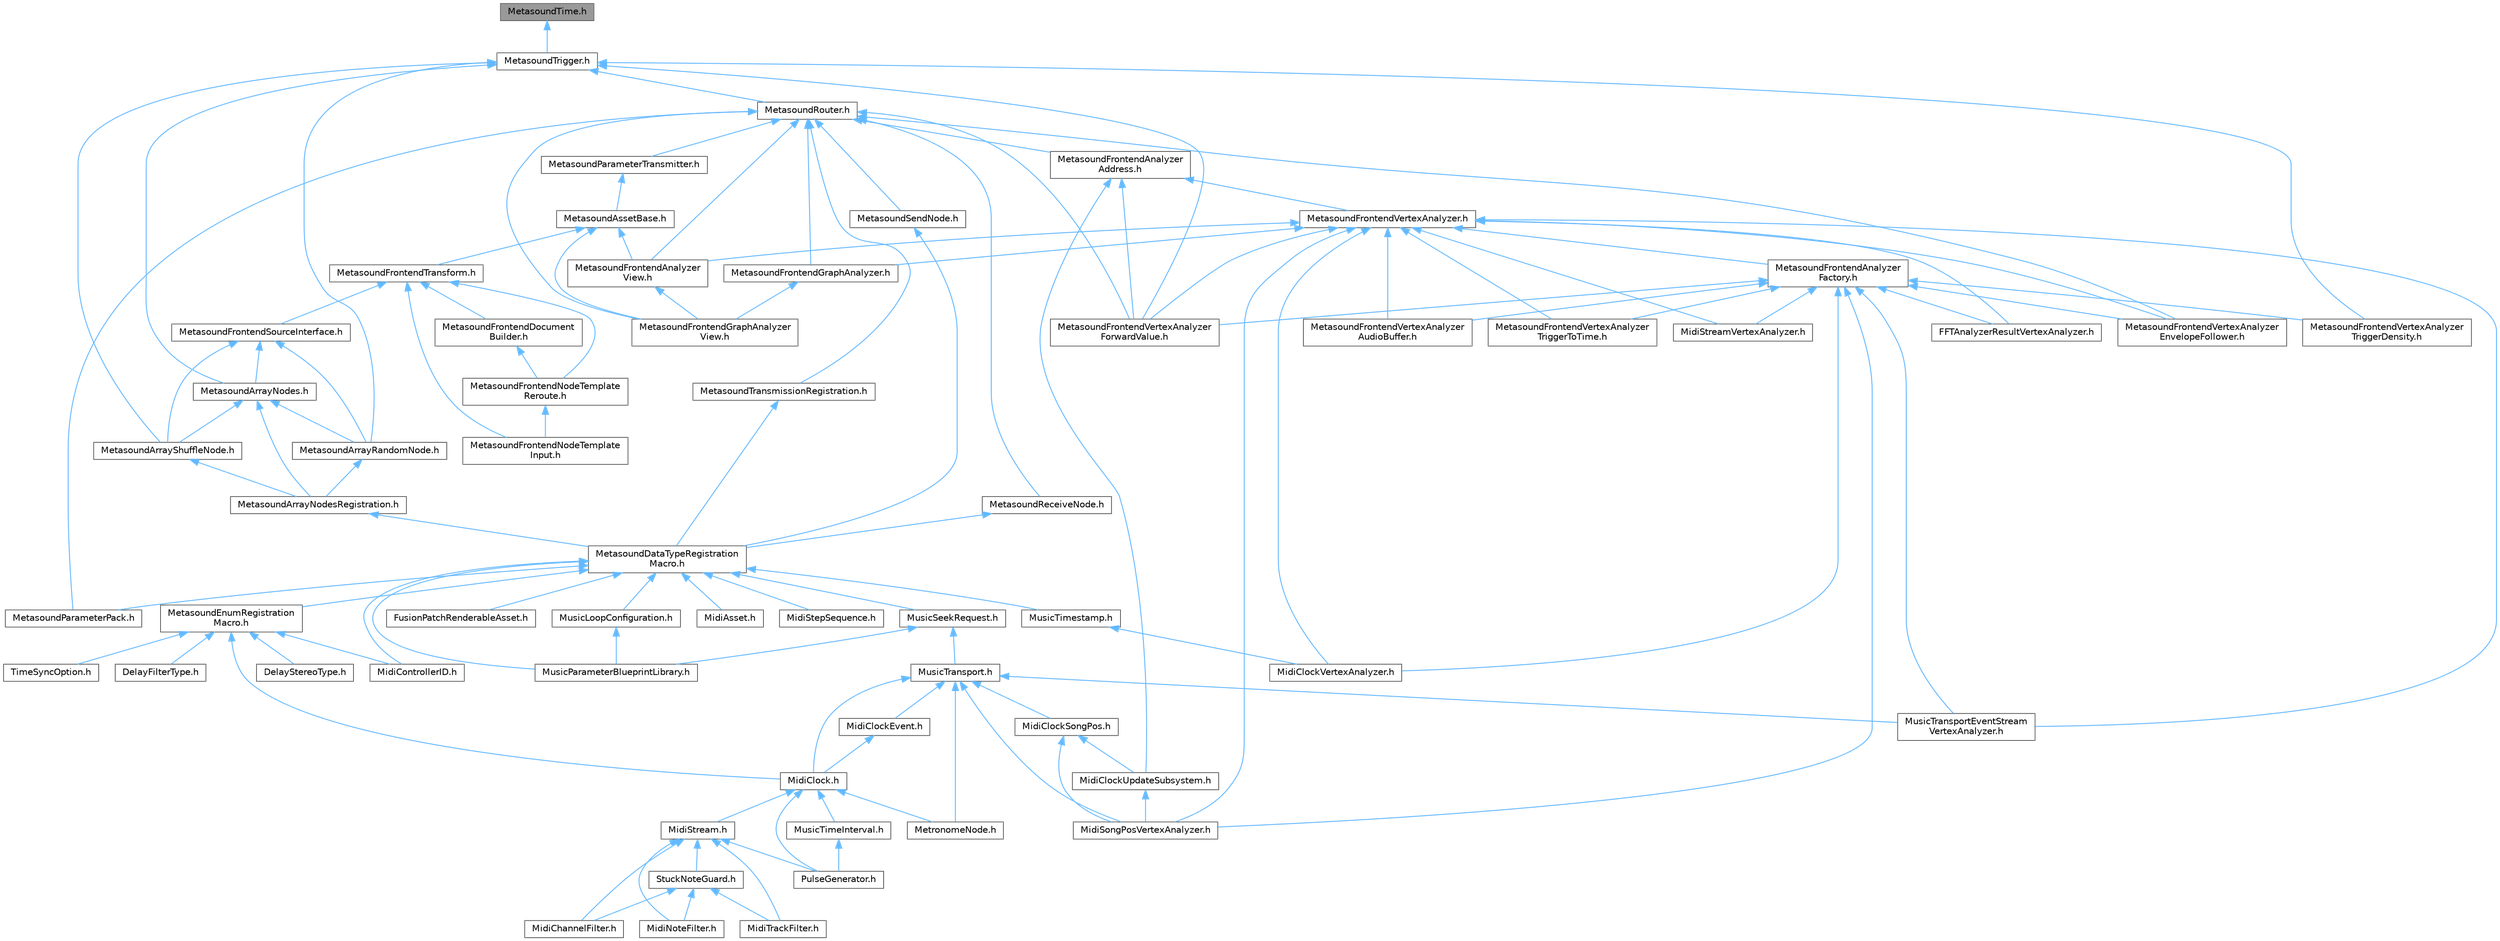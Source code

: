digraph "MetasoundTime.h"
{
 // INTERACTIVE_SVG=YES
 // LATEX_PDF_SIZE
  bgcolor="transparent";
  edge [fontname=Helvetica,fontsize=10,labelfontname=Helvetica,labelfontsize=10];
  node [fontname=Helvetica,fontsize=10,shape=box,height=0.2,width=0.4];
  Node1 [id="Node000001",label="MetasoundTime.h",height=0.2,width=0.4,color="gray40", fillcolor="grey60", style="filled", fontcolor="black",tooltip=" "];
  Node1 -> Node2 [id="edge1_Node000001_Node000002",dir="back",color="steelblue1",style="solid",tooltip=" "];
  Node2 [id="Node000002",label="MetasoundTrigger.h",height=0.2,width=0.4,color="grey40", fillcolor="white", style="filled",URL="$d1/d5d/MetasoundTrigger_8h.html",tooltip=" "];
  Node2 -> Node3 [id="edge2_Node000002_Node000003",dir="back",color="steelblue1",style="solid",tooltip=" "];
  Node3 [id="Node000003",label="MetasoundArrayNodes.h",height=0.2,width=0.4,color="grey40", fillcolor="white", style="filled",URL="$de/d05/MetasoundArrayNodes_8h.html",tooltip=" "];
  Node3 -> Node4 [id="edge3_Node000003_Node000004",dir="back",color="steelblue1",style="solid",tooltip=" "];
  Node4 [id="Node000004",label="MetasoundArrayNodesRegistration.h",height=0.2,width=0.4,color="grey40", fillcolor="white", style="filled",URL="$d2/d35/MetasoundArrayNodesRegistration_8h.html",tooltip=" "];
  Node4 -> Node5 [id="edge4_Node000004_Node000005",dir="back",color="steelblue1",style="solid",tooltip=" "];
  Node5 [id="Node000005",label="MetasoundDataTypeRegistration\lMacro.h",height=0.2,width=0.4,color="grey40", fillcolor="white", style="filled",URL="$d1/d2b/MetasoundDataTypeRegistrationMacro_8h.html",tooltip=" "];
  Node5 -> Node6 [id="edge5_Node000005_Node000006",dir="back",color="steelblue1",style="solid",tooltip=" "];
  Node6 [id="Node000006",label="FusionPatchRenderableAsset.h",height=0.2,width=0.4,color="grey40", fillcolor="white", style="filled",URL="$d0/dd5/FusionPatchRenderableAsset_8h.html",tooltip=" "];
  Node5 -> Node7 [id="edge6_Node000005_Node000007",dir="back",color="steelblue1",style="solid",tooltip=" "];
  Node7 [id="Node000007",label="MetasoundEnumRegistration\lMacro.h",height=0.2,width=0.4,color="grey40", fillcolor="white", style="filled",URL="$dd/da6/MetasoundEnumRegistrationMacro_8h.html",tooltip=" "];
  Node7 -> Node8 [id="edge7_Node000007_Node000008",dir="back",color="steelblue1",style="solid",tooltip=" "];
  Node8 [id="Node000008",label="DelayFilterType.h",height=0.2,width=0.4,color="grey40", fillcolor="white", style="filled",URL="$da/d13/DelayFilterType_8h.html",tooltip=" "];
  Node7 -> Node9 [id="edge8_Node000007_Node000009",dir="back",color="steelblue1",style="solid",tooltip=" "];
  Node9 [id="Node000009",label="DelayStereoType.h",height=0.2,width=0.4,color="grey40", fillcolor="white", style="filled",URL="$d4/db3/DelayStereoType_8h.html",tooltip=" "];
  Node7 -> Node10 [id="edge9_Node000007_Node000010",dir="back",color="steelblue1",style="solid",tooltip=" "];
  Node10 [id="Node000010",label="MidiClock.h",height=0.2,width=0.4,color="grey40", fillcolor="white", style="filled",URL="$df/d88/MidiClock_8h.html",tooltip=" "];
  Node10 -> Node11 [id="edge10_Node000010_Node000011",dir="back",color="steelblue1",style="solid",tooltip=" "];
  Node11 [id="Node000011",label="MetronomeNode.h",height=0.2,width=0.4,color="grey40", fillcolor="white", style="filled",URL="$d9/daa/MetronomeNode_8h.html",tooltip=" "];
  Node10 -> Node12 [id="edge11_Node000010_Node000012",dir="back",color="steelblue1",style="solid",tooltip=" "];
  Node12 [id="Node000012",label="MidiStream.h",height=0.2,width=0.4,color="grey40", fillcolor="white", style="filled",URL="$d8/ded/MidiStream_8h.html",tooltip=" "];
  Node12 -> Node13 [id="edge12_Node000012_Node000013",dir="back",color="steelblue1",style="solid",tooltip=" "];
  Node13 [id="Node000013",label="MidiChannelFilter.h",height=0.2,width=0.4,color="grey40", fillcolor="white", style="filled",URL="$d3/dab/MidiChannelFilter_8h.html",tooltip=" "];
  Node12 -> Node14 [id="edge13_Node000012_Node000014",dir="back",color="steelblue1",style="solid",tooltip=" "];
  Node14 [id="Node000014",label="MidiNoteFilter.h",height=0.2,width=0.4,color="grey40", fillcolor="white", style="filled",URL="$d4/d05/MidiNoteFilter_8h.html",tooltip=" "];
  Node12 -> Node15 [id="edge14_Node000012_Node000015",dir="back",color="steelblue1",style="solid",tooltip=" "];
  Node15 [id="Node000015",label="MidiTrackFilter.h",height=0.2,width=0.4,color="grey40", fillcolor="white", style="filled",URL="$d0/d2f/MidiTrackFilter_8h.html",tooltip=" "];
  Node12 -> Node16 [id="edge15_Node000012_Node000016",dir="back",color="steelblue1",style="solid",tooltip=" "];
  Node16 [id="Node000016",label="PulseGenerator.h",height=0.2,width=0.4,color="grey40", fillcolor="white", style="filled",URL="$da/db3/PulseGenerator_8h.html",tooltip=" "];
  Node12 -> Node17 [id="edge16_Node000012_Node000017",dir="back",color="steelblue1",style="solid",tooltip=" "];
  Node17 [id="Node000017",label="StuckNoteGuard.h",height=0.2,width=0.4,color="grey40", fillcolor="white", style="filled",URL="$df/dcf/StuckNoteGuard_8h.html",tooltip=" "];
  Node17 -> Node13 [id="edge17_Node000017_Node000013",dir="back",color="steelblue1",style="solid",tooltip=" "];
  Node17 -> Node14 [id="edge18_Node000017_Node000014",dir="back",color="steelblue1",style="solid",tooltip=" "];
  Node17 -> Node15 [id="edge19_Node000017_Node000015",dir="back",color="steelblue1",style="solid",tooltip=" "];
  Node10 -> Node18 [id="edge20_Node000010_Node000018",dir="back",color="steelblue1",style="solid",tooltip=" "];
  Node18 [id="Node000018",label="MusicTimeInterval.h",height=0.2,width=0.4,color="grey40", fillcolor="white", style="filled",URL="$dc/da7/MusicTimeInterval_8h.html",tooltip=" "];
  Node18 -> Node16 [id="edge21_Node000018_Node000016",dir="back",color="steelblue1",style="solid",tooltip=" "];
  Node10 -> Node16 [id="edge22_Node000010_Node000016",dir="back",color="steelblue1",style="solid",tooltip=" "];
  Node7 -> Node19 [id="edge23_Node000007_Node000019",dir="back",color="steelblue1",style="solid",tooltip=" "];
  Node19 [id="Node000019",label="MidiControllerID.h",height=0.2,width=0.4,color="grey40", fillcolor="white", style="filled",URL="$d0/d53/MidiControllerID_8h.html",tooltip=" "];
  Node7 -> Node20 [id="edge24_Node000007_Node000020",dir="back",color="steelblue1",style="solid",tooltip=" "];
  Node20 [id="Node000020",label="TimeSyncOption.h",height=0.2,width=0.4,color="grey40", fillcolor="white", style="filled",URL="$d4/dc5/HarmonixMetasound_2Public_2HarmonixMetasound_2DataTypes_2TimeSyncOption_8h.html",tooltip=" "];
  Node5 -> Node21 [id="edge25_Node000005_Node000021",dir="back",color="steelblue1",style="solid",tooltip=" "];
  Node21 [id="Node000021",label="MetasoundParameterPack.h",height=0.2,width=0.4,color="grey40", fillcolor="white", style="filled",URL="$d8/d84/MetasoundParameterPack_8h.html",tooltip=" "];
  Node5 -> Node22 [id="edge26_Node000005_Node000022",dir="back",color="steelblue1",style="solid",tooltip=" "];
  Node22 [id="Node000022",label="MidiAsset.h",height=0.2,width=0.4,color="grey40", fillcolor="white", style="filled",URL="$da/d6b/MidiAsset_8h.html",tooltip=" "];
  Node5 -> Node19 [id="edge27_Node000005_Node000019",dir="back",color="steelblue1",style="solid",tooltip=" "];
  Node5 -> Node23 [id="edge28_Node000005_Node000023",dir="back",color="steelblue1",style="solid",tooltip=" "];
  Node23 [id="Node000023",label="MidiStepSequence.h",height=0.2,width=0.4,color="grey40", fillcolor="white", style="filled",URL="$de/dbc/MidiStepSequence_8h.html",tooltip=" "];
  Node5 -> Node24 [id="edge29_Node000005_Node000024",dir="back",color="steelblue1",style="solid",tooltip=" "];
  Node24 [id="Node000024",label="MusicLoopConfiguration.h",height=0.2,width=0.4,color="grey40", fillcolor="white", style="filled",URL="$de/d33/MusicLoopConfiguration_8h.html",tooltip=" "];
  Node24 -> Node25 [id="edge30_Node000024_Node000025",dir="back",color="steelblue1",style="solid",tooltip=" "];
  Node25 [id="Node000025",label="MusicParameterBlueprintLibrary.h",height=0.2,width=0.4,color="grey40", fillcolor="white", style="filled",URL="$d0/d2e/MusicParameterBlueprintLibrary_8h.html",tooltip=" "];
  Node5 -> Node25 [id="edge31_Node000005_Node000025",dir="back",color="steelblue1",style="solid",tooltip=" "];
  Node5 -> Node26 [id="edge32_Node000005_Node000026",dir="back",color="steelblue1",style="solid",tooltip=" "];
  Node26 [id="Node000026",label="MusicSeekRequest.h",height=0.2,width=0.4,color="grey40", fillcolor="white", style="filled",URL="$d0/d38/MusicSeekRequest_8h.html",tooltip=" "];
  Node26 -> Node25 [id="edge33_Node000026_Node000025",dir="back",color="steelblue1",style="solid",tooltip=" "];
  Node26 -> Node27 [id="edge34_Node000026_Node000027",dir="back",color="steelblue1",style="solid",tooltip=" "];
  Node27 [id="Node000027",label="MusicTransport.h",height=0.2,width=0.4,color="grey40", fillcolor="white", style="filled",URL="$d2/d3d/MusicTransport_8h.html",tooltip=" "];
  Node27 -> Node11 [id="edge35_Node000027_Node000011",dir="back",color="steelblue1",style="solid",tooltip=" "];
  Node27 -> Node10 [id="edge36_Node000027_Node000010",dir="back",color="steelblue1",style="solid",tooltip=" "];
  Node27 -> Node28 [id="edge37_Node000027_Node000028",dir="back",color="steelblue1",style="solid",tooltip=" "];
  Node28 [id="Node000028",label="MidiClockEvent.h",height=0.2,width=0.4,color="grey40", fillcolor="white", style="filled",URL="$d7/d7d/MidiClockEvent_8h.html",tooltip=" "];
  Node28 -> Node10 [id="edge38_Node000028_Node000010",dir="back",color="steelblue1",style="solid",tooltip=" "];
  Node27 -> Node29 [id="edge39_Node000027_Node000029",dir="back",color="steelblue1",style="solid",tooltip=" "];
  Node29 [id="Node000029",label="MidiClockSongPos.h",height=0.2,width=0.4,color="grey40", fillcolor="white", style="filled",URL="$d2/d72/MidiClockSongPos_8h.html",tooltip=" "];
  Node29 -> Node30 [id="edge40_Node000029_Node000030",dir="back",color="steelblue1",style="solid",tooltip=" "];
  Node30 [id="Node000030",label="MidiClockUpdateSubsystem.h",height=0.2,width=0.4,color="grey40", fillcolor="white", style="filled",URL="$dc/d52/MidiClockUpdateSubsystem_8h.html",tooltip=" "];
  Node30 -> Node31 [id="edge41_Node000030_Node000031",dir="back",color="steelblue1",style="solid",tooltip=" "];
  Node31 [id="Node000031",label="MidiSongPosVertexAnalyzer.h",height=0.2,width=0.4,color="grey40", fillcolor="white", style="filled",URL="$db/d10/MidiSongPosVertexAnalyzer_8h.html",tooltip=" "];
  Node29 -> Node31 [id="edge42_Node000029_Node000031",dir="back",color="steelblue1",style="solid",tooltip=" "];
  Node27 -> Node31 [id="edge43_Node000027_Node000031",dir="back",color="steelblue1",style="solid",tooltip=" "];
  Node27 -> Node32 [id="edge44_Node000027_Node000032",dir="back",color="steelblue1",style="solid",tooltip=" "];
  Node32 [id="Node000032",label="MusicTransportEventStream\lVertexAnalyzer.h",height=0.2,width=0.4,color="grey40", fillcolor="white", style="filled",URL="$d1/da4/MusicTransportEventStreamVertexAnalyzer_8h.html",tooltip=" "];
  Node5 -> Node33 [id="edge45_Node000005_Node000033",dir="back",color="steelblue1",style="solid",tooltip=" "];
  Node33 [id="Node000033",label="MusicTimestamp.h",height=0.2,width=0.4,color="grey40", fillcolor="white", style="filled",URL="$dc/d8f/MusicTimestamp_8h.html",tooltip=" "];
  Node33 -> Node34 [id="edge46_Node000033_Node000034",dir="back",color="steelblue1",style="solid",tooltip=" "];
  Node34 [id="Node000034",label="MidiClockVertexAnalyzer.h",height=0.2,width=0.4,color="grey40", fillcolor="white", style="filled",URL="$d5/dfa/MidiClockVertexAnalyzer_8h.html",tooltip=" "];
  Node3 -> Node35 [id="edge47_Node000003_Node000035",dir="back",color="steelblue1",style="solid",tooltip=" "];
  Node35 [id="Node000035",label="MetasoundArrayRandomNode.h",height=0.2,width=0.4,color="grey40", fillcolor="white", style="filled",URL="$d3/d94/MetasoundArrayRandomNode_8h.html",tooltip=" "];
  Node35 -> Node4 [id="edge48_Node000035_Node000004",dir="back",color="steelblue1",style="solid",tooltip=" "];
  Node3 -> Node36 [id="edge49_Node000003_Node000036",dir="back",color="steelblue1",style="solid",tooltip=" "];
  Node36 [id="Node000036",label="MetasoundArrayShuffleNode.h",height=0.2,width=0.4,color="grey40", fillcolor="white", style="filled",URL="$db/dcb/MetasoundArrayShuffleNode_8h.html",tooltip=" "];
  Node36 -> Node4 [id="edge50_Node000036_Node000004",dir="back",color="steelblue1",style="solid",tooltip=" "];
  Node2 -> Node35 [id="edge51_Node000002_Node000035",dir="back",color="steelblue1",style="solid",tooltip=" "];
  Node2 -> Node36 [id="edge52_Node000002_Node000036",dir="back",color="steelblue1",style="solid",tooltip=" "];
  Node2 -> Node37 [id="edge53_Node000002_Node000037",dir="back",color="steelblue1",style="solid",tooltip=" "];
  Node37 [id="Node000037",label="MetasoundFrontendVertexAnalyzer\lForwardValue.h",height=0.2,width=0.4,color="grey40", fillcolor="white", style="filled",URL="$d2/d15/MetasoundFrontendVertexAnalyzerForwardValue_8h.html",tooltip=" "];
  Node2 -> Node38 [id="edge54_Node000002_Node000038",dir="back",color="steelblue1",style="solid",tooltip=" "];
  Node38 [id="Node000038",label="MetasoundFrontendVertexAnalyzer\lTriggerDensity.h",height=0.2,width=0.4,color="grey40", fillcolor="white", style="filled",URL="$dd/df1/MetasoundFrontendVertexAnalyzerTriggerDensity_8h.html",tooltip=" "];
  Node2 -> Node39 [id="edge55_Node000002_Node000039",dir="back",color="steelblue1",style="solid",tooltip=" "];
  Node39 [id="Node000039",label="MetasoundRouter.h",height=0.2,width=0.4,color="grey40", fillcolor="white", style="filled",URL="$da/d1c/MetasoundRouter_8h.html",tooltip=" "];
  Node39 -> Node40 [id="edge56_Node000039_Node000040",dir="back",color="steelblue1",style="solid",tooltip=" "];
  Node40 [id="Node000040",label="MetasoundFrontendAnalyzer\lAddress.h",height=0.2,width=0.4,color="grey40", fillcolor="white", style="filled",URL="$d0/dd8/MetasoundFrontendAnalyzerAddress_8h.html",tooltip=" "];
  Node40 -> Node41 [id="edge57_Node000040_Node000041",dir="back",color="steelblue1",style="solid",tooltip=" "];
  Node41 [id="Node000041",label="MetasoundFrontendVertexAnalyzer.h",height=0.2,width=0.4,color="grey40", fillcolor="white", style="filled",URL="$db/d7d/MetasoundFrontendVertexAnalyzer_8h.html",tooltip=" "];
  Node41 -> Node42 [id="edge58_Node000041_Node000042",dir="back",color="steelblue1",style="solid",tooltip=" "];
  Node42 [id="Node000042",label="FFTAnalyzerResultVertexAnalyzer.h",height=0.2,width=0.4,color="grey40", fillcolor="white", style="filled",URL="$d6/d38/FFTAnalyzerResultVertexAnalyzer_8h.html",tooltip=" "];
  Node41 -> Node43 [id="edge59_Node000041_Node000043",dir="back",color="steelblue1",style="solid",tooltip=" "];
  Node43 [id="Node000043",label="MetasoundFrontendAnalyzer\lFactory.h",height=0.2,width=0.4,color="grey40", fillcolor="white", style="filled",URL="$d1/dc2/MetasoundFrontendAnalyzerFactory_8h.html",tooltip=" "];
  Node43 -> Node42 [id="edge60_Node000043_Node000042",dir="back",color="steelblue1",style="solid",tooltip=" "];
  Node43 -> Node44 [id="edge61_Node000043_Node000044",dir="back",color="steelblue1",style="solid",tooltip=" "];
  Node44 [id="Node000044",label="MetasoundFrontendVertexAnalyzer\lAudioBuffer.h",height=0.2,width=0.4,color="grey40", fillcolor="white", style="filled",URL="$d2/db9/MetasoundFrontendVertexAnalyzerAudioBuffer_8h.html",tooltip=" "];
  Node43 -> Node45 [id="edge62_Node000043_Node000045",dir="back",color="steelblue1",style="solid",tooltip=" "];
  Node45 [id="Node000045",label="MetasoundFrontendVertexAnalyzer\lEnvelopeFollower.h",height=0.2,width=0.4,color="grey40", fillcolor="white", style="filled",URL="$d1/deb/MetasoundFrontendVertexAnalyzerEnvelopeFollower_8h.html",tooltip=" "];
  Node43 -> Node37 [id="edge63_Node000043_Node000037",dir="back",color="steelblue1",style="solid",tooltip=" "];
  Node43 -> Node38 [id="edge64_Node000043_Node000038",dir="back",color="steelblue1",style="solid",tooltip=" "];
  Node43 -> Node46 [id="edge65_Node000043_Node000046",dir="back",color="steelblue1",style="solid",tooltip=" "];
  Node46 [id="Node000046",label="MetasoundFrontendVertexAnalyzer\lTriggerToTime.h",height=0.2,width=0.4,color="grey40", fillcolor="white", style="filled",URL="$d1/d93/MetasoundFrontendVertexAnalyzerTriggerToTime_8h.html",tooltip=" "];
  Node43 -> Node34 [id="edge66_Node000043_Node000034",dir="back",color="steelblue1",style="solid",tooltip=" "];
  Node43 -> Node31 [id="edge67_Node000043_Node000031",dir="back",color="steelblue1",style="solid",tooltip=" "];
  Node43 -> Node47 [id="edge68_Node000043_Node000047",dir="back",color="steelblue1",style="solid",tooltip=" "];
  Node47 [id="Node000047",label="MidiStreamVertexAnalyzer.h",height=0.2,width=0.4,color="grey40", fillcolor="white", style="filled",URL="$da/d0f/MidiStreamVertexAnalyzer_8h.html",tooltip=" "];
  Node43 -> Node32 [id="edge69_Node000043_Node000032",dir="back",color="steelblue1",style="solid",tooltip=" "];
  Node41 -> Node48 [id="edge70_Node000041_Node000048",dir="back",color="steelblue1",style="solid",tooltip=" "];
  Node48 [id="Node000048",label="MetasoundFrontendAnalyzer\lView.h",height=0.2,width=0.4,color="grey40", fillcolor="white", style="filled",URL="$d0/d5e/MetasoundFrontendAnalyzerView_8h.html",tooltip=" "];
  Node48 -> Node49 [id="edge71_Node000048_Node000049",dir="back",color="steelblue1",style="solid",tooltip=" "];
  Node49 [id="Node000049",label="MetasoundFrontendGraphAnalyzer\lView.h",height=0.2,width=0.4,color="grey40", fillcolor="white", style="filled",URL="$d6/dd1/MetasoundFrontendGraphAnalyzerView_8h.html",tooltip=" "];
  Node41 -> Node50 [id="edge72_Node000041_Node000050",dir="back",color="steelblue1",style="solid",tooltip=" "];
  Node50 [id="Node000050",label="MetasoundFrontendGraphAnalyzer.h",height=0.2,width=0.4,color="grey40", fillcolor="white", style="filled",URL="$de/d04/MetasoundFrontendGraphAnalyzer_8h.html",tooltip=" "];
  Node50 -> Node49 [id="edge73_Node000050_Node000049",dir="back",color="steelblue1",style="solid",tooltip=" "];
  Node41 -> Node44 [id="edge74_Node000041_Node000044",dir="back",color="steelblue1",style="solid",tooltip=" "];
  Node41 -> Node45 [id="edge75_Node000041_Node000045",dir="back",color="steelblue1",style="solid",tooltip=" "];
  Node41 -> Node37 [id="edge76_Node000041_Node000037",dir="back",color="steelblue1",style="solid",tooltip=" "];
  Node41 -> Node46 [id="edge77_Node000041_Node000046",dir="back",color="steelblue1",style="solid",tooltip=" "];
  Node41 -> Node34 [id="edge78_Node000041_Node000034",dir="back",color="steelblue1",style="solid",tooltip=" "];
  Node41 -> Node31 [id="edge79_Node000041_Node000031",dir="back",color="steelblue1",style="solid",tooltip=" "];
  Node41 -> Node47 [id="edge80_Node000041_Node000047",dir="back",color="steelblue1",style="solid",tooltip=" "];
  Node41 -> Node32 [id="edge81_Node000041_Node000032",dir="back",color="steelblue1",style="solid",tooltip=" "];
  Node40 -> Node37 [id="edge82_Node000040_Node000037",dir="back",color="steelblue1",style="solid",tooltip=" "];
  Node40 -> Node30 [id="edge83_Node000040_Node000030",dir="back",color="steelblue1",style="solid",tooltip=" "];
  Node39 -> Node48 [id="edge84_Node000039_Node000048",dir="back",color="steelblue1",style="solid",tooltip=" "];
  Node39 -> Node50 [id="edge85_Node000039_Node000050",dir="back",color="steelblue1",style="solid",tooltip=" "];
  Node39 -> Node49 [id="edge86_Node000039_Node000049",dir="back",color="steelblue1",style="solid",tooltip=" "];
  Node39 -> Node45 [id="edge87_Node000039_Node000045",dir="back",color="steelblue1",style="solid",tooltip=" "];
  Node39 -> Node37 [id="edge88_Node000039_Node000037",dir="back",color="steelblue1",style="solid",tooltip=" "];
  Node39 -> Node21 [id="edge89_Node000039_Node000021",dir="back",color="steelblue1",style="solid",tooltip=" "];
  Node39 -> Node51 [id="edge90_Node000039_Node000051",dir="back",color="steelblue1",style="solid",tooltip=" "];
  Node51 [id="Node000051",label="MetasoundParameterTransmitter.h",height=0.2,width=0.4,color="grey40", fillcolor="white", style="filled",URL="$d7/d27/MetasoundParameterTransmitter_8h.html",tooltip=" "];
  Node51 -> Node52 [id="edge91_Node000051_Node000052",dir="back",color="steelblue1",style="solid",tooltip=" "];
  Node52 [id="Node000052",label="MetasoundAssetBase.h",height=0.2,width=0.4,color="grey40", fillcolor="white", style="filled",URL="$d5/d81/MetasoundAssetBase_8h.html",tooltip=" "];
  Node52 -> Node48 [id="edge92_Node000052_Node000048",dir="back",color="steelblue1",style="solid",tooltip=" "];
  Node52 -> Node49 [id="edge93_Node000052_Node000049",dir="back",color="steelblue1",style="solid",tooltip=" "];
  Node52 -> Node53 [id="edge94_Node000052_Node000053",dir="back",color="steelblue1",style="solid",tooltip=" "];
  Node53 [id="Node000053",label="MetasoundFrontendTransform.h",height=0.2,width=0.4,color="grey40", fillcolor="white", style="filled",URL="$dc/d48/MetasoundFrontendTransform_8h.html",tooltip=" "];
  Node53 -> Node54 [id="edge95_Node000053_Node000054",dir="back",color="steelblue1",style="solid",tooltip=" "];
  Node54 [id="Node000054",label="MetasoundFrontendDocument\lBuilder.h",height=0.2,width=0.4,color="grey40", fillcolor="white", style="filled",URL="$da/dfa/MetasoundFrontendDocumentBuilder_8h.html",tooltip=" "];
  Node54 -> Node55 [id="edge96_Node000054_Node000055",dir="back",color="steelblue1",style="solid",tooltip=" "];
  Node55 [id="Node000055",label="MetasoundFrontendNodeTemplate\lReroute.h",height=0.2,width=0.4,color="grey40", fillcolor="white", style="filled",URL="$d7/d33/MetasoundFrontendNodeTemplateReroute_8h.html",tooltip=" "];
  Node55 -> Node56 [id="edge97_Node000055_Node000056",dir="back",color="steelblue1",style="solid",tooltip=" "];
  Node56 [id="Node000056",label="MetasoundFrontendNodeTemplate\lInput.h",height=0.2,width=0.4,color="grey40", fillcolor="white", style="filled",URL="$d6/d69/MetasoundFrontendNodeTemplateInput_8h.html",tooltip=" "];
  Node53 -> Node56 [id="edge98_Node000053_Node000056",dir="back",color="steelblue1",style="solid",tooltip=" "];
  Node53 -> Node55 [id="edge99_Node000053_Node000055",dir="back",color="steelblue1",style="solid",tooltip=" "];
  Node53 -> Node57 [id="edge100_Node000053_Node000057",dir="back",color="steelblue1",style="solid",tooltip=" "];
  Node57 [id="Node000057",label="MetasoundFrontendSourceInterface.h",height=0.2,width=0.4,color="grey40", fillcolor="white", style="filled",URL="$de/db5/MetasoundFrontendSourceInterface_8h.html",tooltip=" "];
  Node57 -> Node3 [id="edge101_Node000057_Node000003",dir="back",color="steelblue1",style="solid",tooltip=" "];
  Node57 -> Node35 [id="edge102_Node000057_Node000035",dir="back",color="steelblue1",style="solid",tooltip=" "];
  Node57 -> Node36 [id="edge103_Node000057_Node000036",dir="back",color="steelblue1",style="solid",tooltip=" "];
  Node39 -> Node58 [id="edge104_Node000039_Node000058",dir="back",color="steelblue1",style="solid",tooltip=" "];
  Node58 [id="Node000058",label="MetasoundReceiveNode.h",height=0.2,width=0.4,color="grey40", fillcolor="white", style="filled",URL="$d3/d08/MetasoundReceiveNode_8h.html",tooltip=" "];
  Node58 -> Node5 [id="edge105_Node000058_Node000005",dir="back",color="steelblue1",style="solid",tooltip=" "];
  Node39 -> Node59 [id="edge106_Node000039_Node000059",dir="back",color="steelblue1",style="solid",tooltip=" "];
  Node59 [id="Node000059",label="MetasoundSendNode.h",height=0.2,width=0.4,color="grey40", fillcolor="white", style="filled",URL="$dc/dca/MetasoundSendNode_8h.html",tooltip=" "];
  Node59 -> Node5 [id="edge107_Node000059_Node000005",dir="back",color="steelblue1",style="solid",tooltip=" "];
  Node39 -> Node60 [id="edge108_Node000039_Node000060",dir="back",color="steelblue1",style="solid",tooltip=" "];
  Node60 [id="Node000060",label="MetasoundTransmissionRegistration.h",height=0.2,width=0.4,color="grey40", fillcolor="white", style="filled",URL="$d8/da5/MetasoundTransmissionRegistration_8h.html",tooltip=" "];
  Node60 -> Node5 [id="edge109_Node000060_Node000005",dir="back",color="steelblue1",style="solid",tooltip=" "];
}
